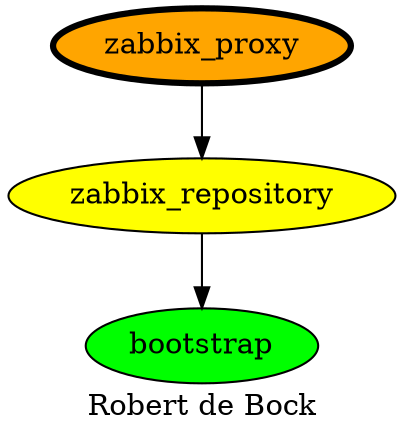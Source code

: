 digraph PhiloDilemma {
  label = "Robert de Bock" ;
  overlap=false
  {
    bootstrap [fillcolor=green style=filled]
    zabbix_repository [fillcolor=yellow style=filled]
    zabbix_proxy [fillcolor=orange style=filled penwidth=3]
  }
  zabbix_repository -> bootstrap
  zabbix_proxy -> zabbix_repository
}
